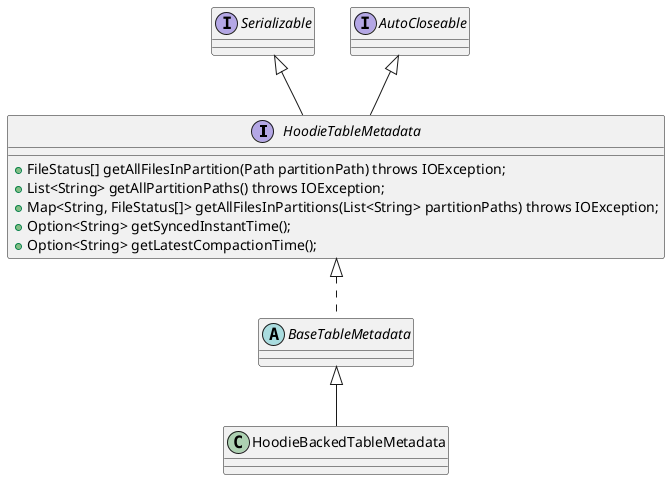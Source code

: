 @startuml
'https://plantuml.com/class-diagram

interface HoodieTableMetadata extends Serializable, AutoCloseable{
 + FileStatus[] getAllFilesInPartition(Path partitionPath) throws IOException;
 + List<String> getAllPartitionPaths() throws IOException;
 + Map<String, FileStatus[]> getAllFilesInPartitions(List<String> partitionPaths) throws IOException;
 + Option<String> getSyncedInstantTime();
 + Option<String> getLatestCompactionTime();
}

abstract class BaseTableMetadata{

}

class HoodieBackedTableMetadata{

}

HoodieTableMetadata <|.. BaseTableMetadata
BaseTableMetadata <|-- HoodieBackedTableMetadata

@enduml